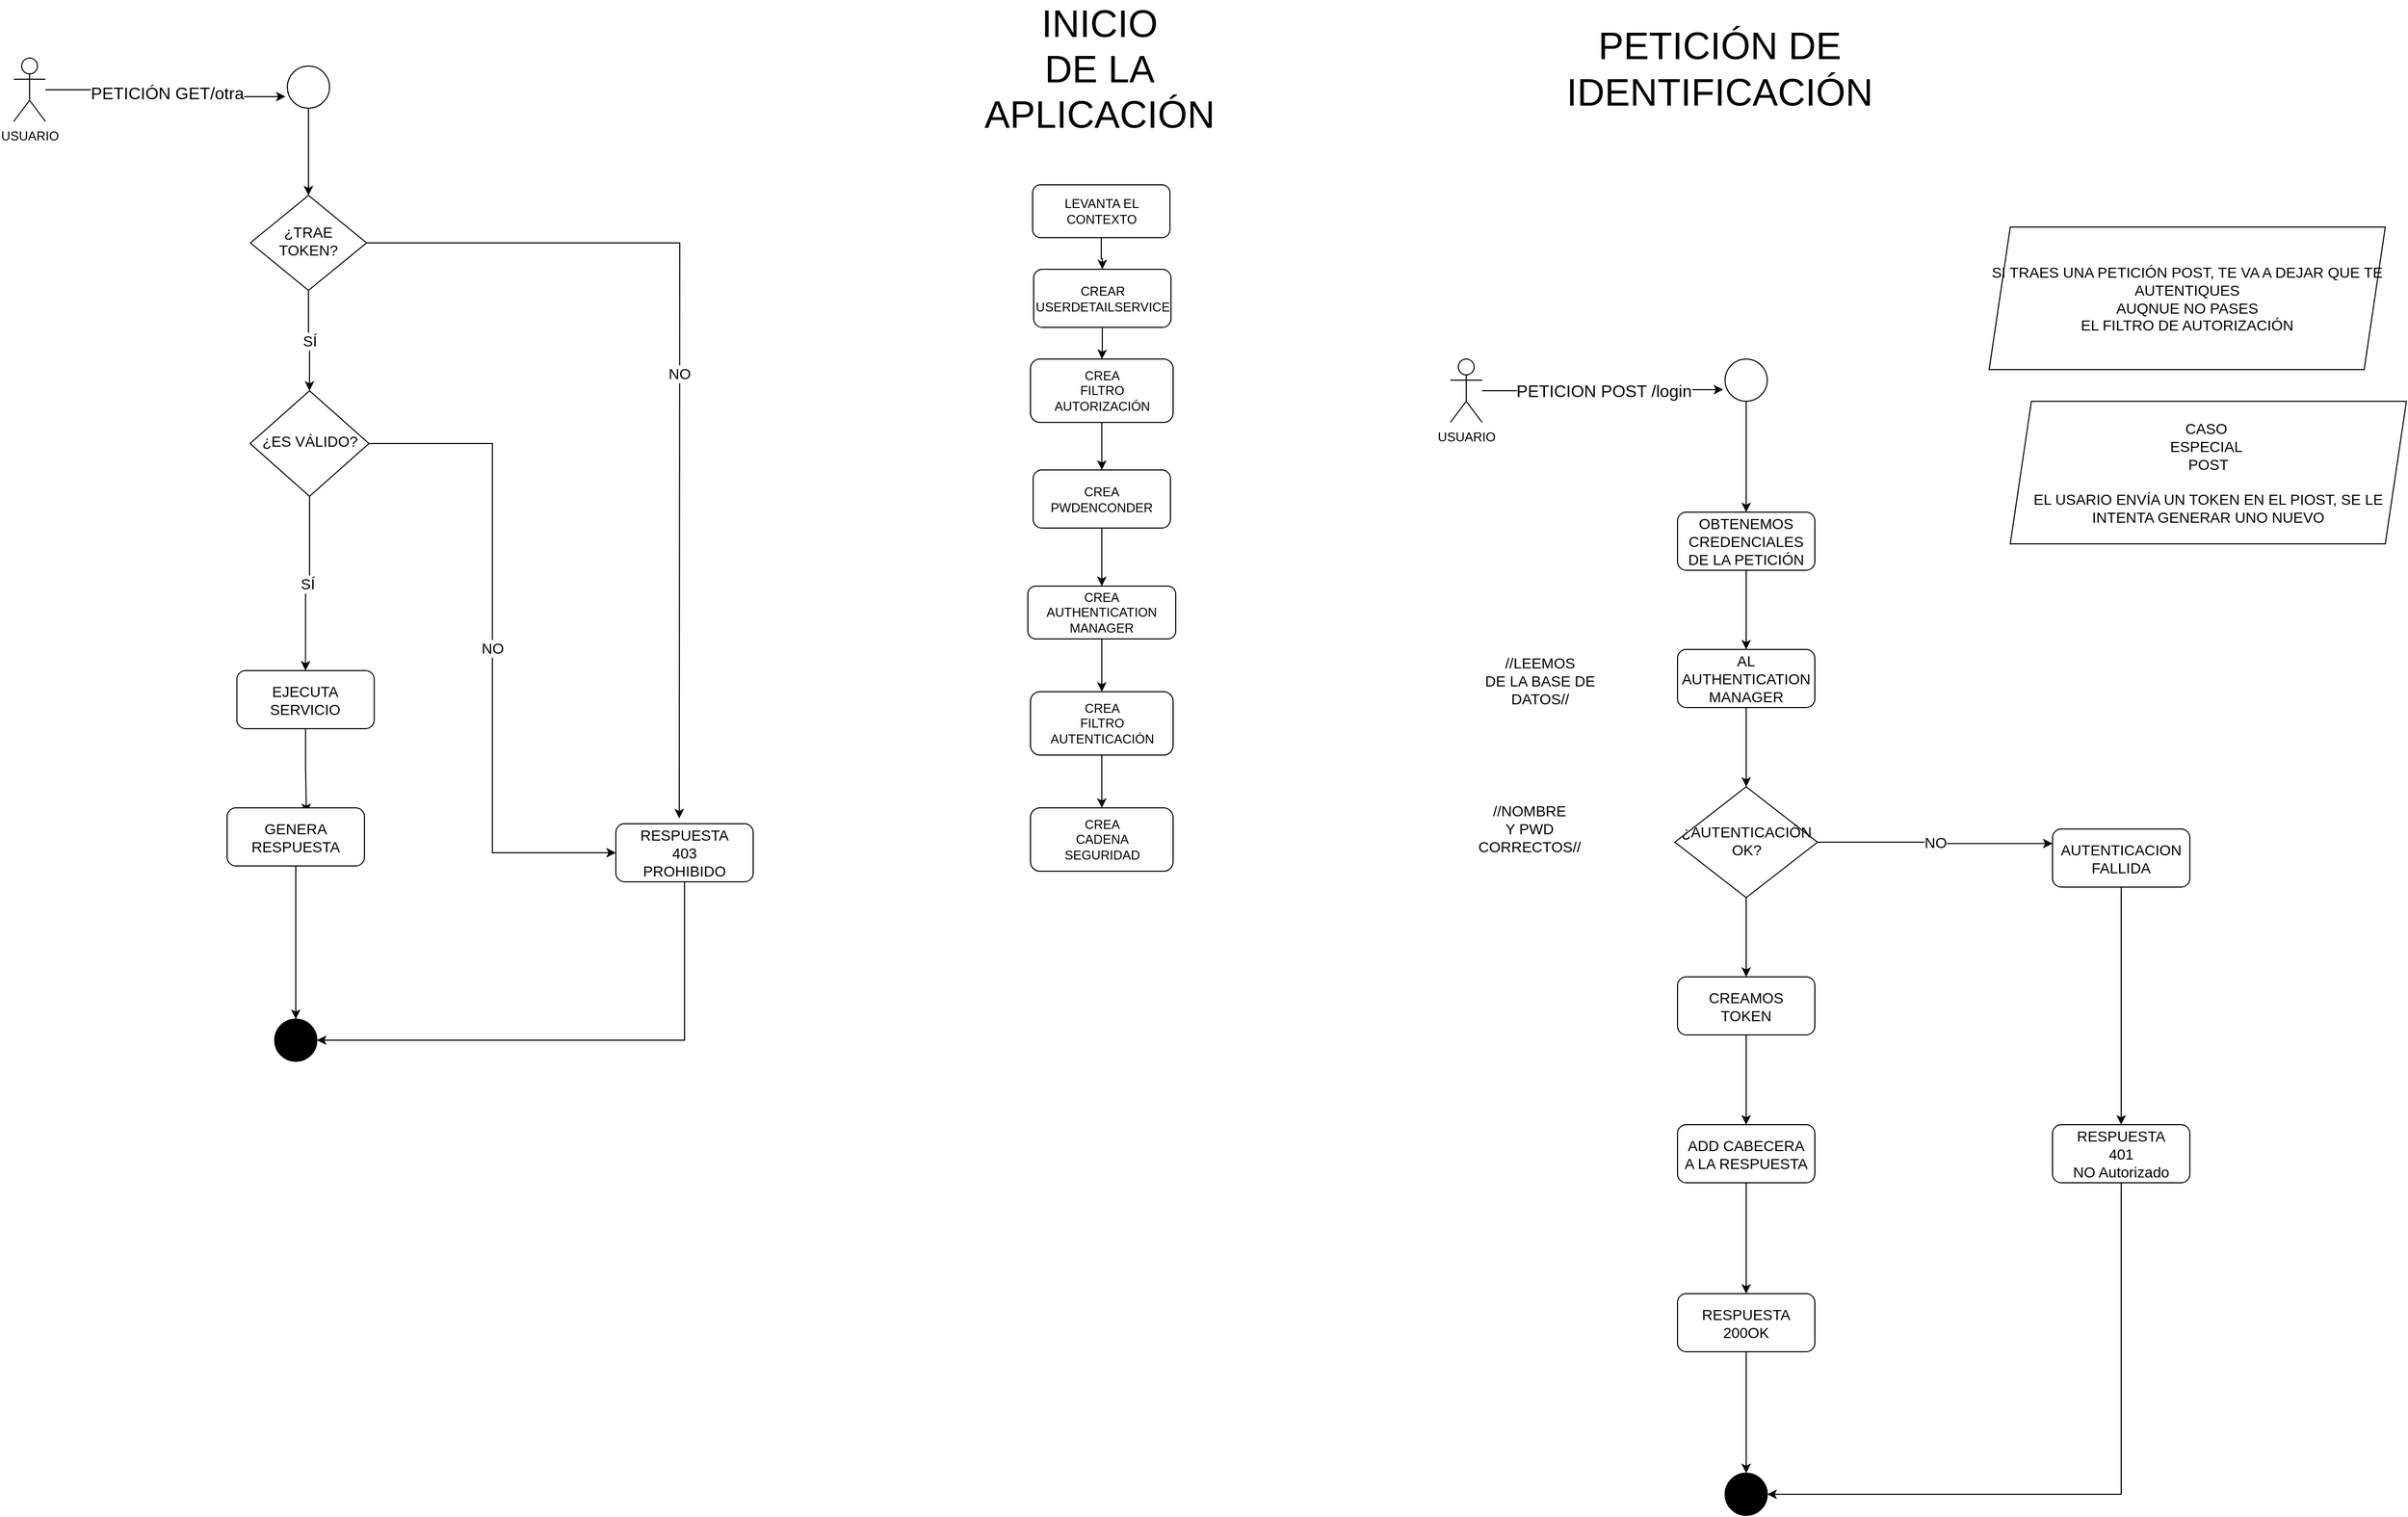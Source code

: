 <mxfile version="14.6.13" type="device"><diagram id="C5RBs43oDa-KdzZeNtuy" name="Page-1"><mxGraphModel dx="4154" dy="1014" grid="1" gridSize="10" guides="1" tooltips="1" connect="1" arrows="1" fold="1" page="1" pageScale="1" pageWidth="827" pageHeight="1169" math="0" shadow="0"><root><mxCell id="WIyWlLk6GJQsqaUBKTNV-0"/><mxCell id="WIyWlLk6GJQsqaUBKTNV-1" parent="WIyWlLk6GJQsqaUBKTNV-0"/><mxCell id="BSHVAsswiCZGyT16zxg1-4" style="edgeStyle=orthogonalEdgeStyle;rounded=0;orthogonalLoop=1;jettySize=auto;html=1;entryX=0.5;entryY=0;entryDx=0;entryDy=0;" edge="1" parent="WIyWlLk6GJQsqaUBKTNV-1" source="WIyWlLk6GJQsqaUBKTNV-3" target="BSHVAsswiCZGyT16zxg1-2"><mxGeometry relative="1" as="geometry"/></mxCell><mxCell id="WIyWlLk6GJQsqaUBKTNV-3" value="LEVANTA EL CONTEXTO" style="rounded=1;whiteSpace=wrap;html=1;fontSize=12;glass=0;strokeWidth=1;shadow=0;" parent="WIyWlLk6GJQsqaUBKTNV-1" vertex="1"><mxGeometry x="-1395.5" y="190" width="130" height="50" as="geometry"/></mxCell><mxCell id="BSHVAsswiCZGyT16zxg1-55" style="edgeStyle=orthogonalEdgeStyle;rounded=0;orthogonalLoop=1;jettySize=auto;html=1;entryX=0.5;entryY=0;entryDx=0;entryDy=0;fontSize=14;fontColor=#000000;" edge="1" parent="WIyWlLk6GJQsqaUBKTNV-1" source="gC-Fvt198vvogCz8ChjG-0" target="BSHVAsswiCZGyT16zxg1-22"><mxGeometry relative="1" as="geometry"/></mxCell><mxCell id="gC-Fvt198vvogCz8ChjG-0" value="" style="ellipse;whiteSpace=wrap;html=1;aspect=fixed;" parent="WIyWlLk6GJQsqaUBKTNV-1" vertex="1"><mxGeometry x="-740" y="355" width="40" height="40" as="geometry"/></mxCell><mxCell id="BSHVAsswiCZGyT16zxg1-16" value="PETICION POST /login" style="edgeStyle=orthogonalEdgeStyle;rounded=0;orthogonalLoop=1;jettySize=auto;html=1;entryX=-0.043;entryY=0.724;entryDx=0;entryDy=0;entryPerimeter=0;fontSize=16;" edge="1" parent="WIyWlLk6GJQsqaUBKTNV-1" source="gC-Fvt198vvogCz8ChjG-1" target="gC-Fvt198vvogCz8ChjG-0"><mxGeometry relative="1" as="geometry"/></mxCell><mxCell id="gC-Fvt198vvogCz8ChjG-1" value="USUARIO" style="shape=umlActor;verticalLabelPosition=bottom;verticalAlign=top;html=1;outlineConnect=0;" parent="WIyWlLk6GJQsqaUBKTNV-1" vertex="1"><mxGeometry x="-1000" y="355" width="30" height="60" as="geometry"/></mxCell><mxCell id="BSHVAsswiCZGyT16zxg1-7" style="edgeStyle=orthogonalEdgeStyle;rounded=0;orthogonalLoop=1;jettySize=auto;html=1;entryX=0.5;entryY=0;entryDx=0;entryDy=0;" edge="1" parent="WIyWlLk6GJQsqaUBKTNV-1" source="BSHVAsswiCZGyT16zxg1-0" target="BSHVAsswiCZGyT16zxg1-1"><mxGeometry relative="1" as="geometry"/></mxCell><mxCell id="BSHVAsswiCZGyT16zxg1-0" value="CREA&lt;br&gt;PWDENCONDER" style="rounded=1;whiteSpace=wrap;html=1;fontSize=12;glass=0;strokeWidth=1;shadow=0;" vertex="1" parent="WIyWlLk6GJQsqaUBKTNV-1"><mxGeometry x="-1395" y="460" width="130" height="55" as="geometry"/></mxCell><mxCell id="BSHVAsswiCZGyT16zxg1-10" style="edgeStyle=orthogonalEdgeStyle;rounded=0;orthogonalLoop=1;jettySize=auto;html=1;entryX=0.5;entryY=0;entryDx=0;entryDy=0;" edge="1" parent="WIyWlLk6GJQsqaUBKTNV-1" source="BSHVAsswiCZGyT16zxg1-1" target="BSHVAsswiCZGyT16zxg1-8"><mxGeometry relative="1" as="geometry"/></mxCell><mxCell id="BSHVAsswiCZGyT16zxg1-1" value="CREA&lt;br&gt;AUTHENTICATION&lt;br&gt;MANAGER" style="rounded=1;whiteSpace=wrap;html=1;fontSize=12;glass=0;strokeWidth=1;shadow=0;" vertex="1" parent="WIyWlLk6GJQsqaUBKTNV-1"><mxGeometry x="-1400" y="570" width="140" height="50" as="geometry"/></mxCell><mxCell id="BSHVAsswiCZGyT16zxg1-5" style="edgeStyle=orthogonalEdgeStyle;rounded=0;orthogonalLoop=1;jettySize=auto;html=1;entryX=0.5;entryY=0;entryDx=0;entryDy=0;" edge="1" parent="WIyWlLk6GJQsqaUBKTNV-1" source="BSHVAsswiCZGyT16zxg1-2" target="BSHVAsswiCZGyT16zxg1-3"><mxGeometry relative="1" as="geometry"/></mxCell><mxCell id="BSHVAsswiCZGyT16zxg1-2" value="CREAR&lt;br&gt;USERDETAILSERVICE" style="rounded=1;whiteSpace=wrap;html=1;fontSize=12;glass=0;strokeWidth=1;shadow=0;" vertex="1" parent="WIyWlLk6GJQsqaUBKTNV-1"><mxGeometry x="-1394.5" y="270" width="130" height="55" as="geometry"/></mxCell><mxCell id="BSHVAsswiCZGyT16zxg1-6" style="edgeStyle=orthogonalEdgeStyle;rounded=0;orthogonalLoop=1;jettySize=auto;html=1;" edge="1" parent="WIyWlLk6GJQsqaUBKTNV-1" source="BSHVAsswiCZGyT16zxg1-3" target="BSHVAsswiCZGyT16zxg1-0"><mxGeometry relative="1" as="geometry"/></mxCell><mxCell id="BSHVAsswiCZGyT16zxg1-3" value="CREA&lt;br&gt;FILTRO&lt;br&gt;AUTORIZACIÓN" style="rounded=1;whiteSpace=wrap;html=1;fontSize=12;glass=0;strokeWidth=1;shadow=0;" vertex="1" parent="WIyWlLk6GJQsqaUBKTNV-1"><mxGeometry x="-1397.5" y="355" width="135" height="60" as="geometry"/></mxCell><mxCell id="BSHVAsswiCZGyT16zxg1-11" style="edgeStyle=orthogonalEdgeStyle;rounded=0;orthogonalLoop=1;jettySize=auto;html=1;" edge="1" parent="WIyWlLk6GJQsqaUBKTNV-1" source="BSHVAsswiCZGyT16zxg1-8" target="BSHVAsswiCZGyT16zxg1-9"><mxGeometry relative="1" as="geometry"/></mxCell><mxCell id="BSHVAsswiCZGyT16zxg1-8" value="CREA&lt;br&gt;FILTRO&lt;br&gt;AUTENTICACIÓN" style="rounded=1;whiteSpace=wrap;html=1;fontSize=12;glass=0;strokeWidth=1;shadow=0;" vertex="1" parent="WIyWlLk6GJQsqaUBKTNV-1"><mxGeometry x="-1397.5" y="670" width="135" height="60" as="geometry"/></mxCell><mxCell id="BSHVAsswiCZGyT16zxg1-9" value="CREA&lt;br&gt;CADENA&lt;br&gt;SEGURIDAD" style="rounded=1;whiteSpace=wrap;html=1;fontSize=12;glass=0;strokeWidth=1;shadow=0;" vertex="1" parent="WIyWlLk6GJQsqaUBKTNV-1"><mxGeometry x="-1397.5" y="780" width="135" height="60" as="geometry"/></mxCell><mxCell id="BSHVAsswiCZGyT16zxg1-12" value="&lt;font style=&quot;font-size: 36px&quot;&gt;INICIO&lt;br&gt;DE LA APLICACIÓN&lt;/font&gt;" style="text;html=1;strokeColor=none;fillColor=none;align=center;verticalAlign=middle;whiteSpace=wrap;rounded=0;" vertex="1" parent="WIyWlLk6GJQsqaUBKTNV-1"><mxGeometry x="-1427.5" y="70" width="190" height="20" as="geometry"/></mxCell><mxCell id="BSHVAsswiCZGyT16zxg1-14" value="&lt;span style=&quot;font-size: 36px&quot;&gt;PETICIÓN DE IDENTIFICACIÓN&lt;/span&gt;" style="text;html=1;strokeColor=none;fillColor=none;align=center;verticalAlign=middle;whiteSpace=wrap;rounded=0;" vertex="1" parent="WIyWlLk6GJQsqaUBKTNV-1"><mxGeometry x="-840" y="70" width="190" height="20" as="geometry"/></mxCell><mxCell id="BSHVAsswiCZGyT16zxg1-32" style="edgeStyle=orthogonalEdgeStyle;rounded=0;orthogonalLoop=1;jettySize=auto;html=1;entryX=0.5;entryY=0;entryDx=0;entryDy=0;fontSize=14;" edge="1" parent="WIyWlLk6GJQsqaUBKTNV-1" source="BSHVAsswiCZGyT16zxg1-22" target="BSHVAsswiCZGyT16zxg1-23"><mxGeometry relative="1" as="geometry"/></mxCell><mxCell id="BSHVAsswiCZGyT16zxg1-22" value="OBTENEMOS&lt;br&gt;CREDENCIALES&lt;br&gt;DE LA PETICIÓN" style="rounded=1;whiteSpace=wrap;html=1;fontSize=14;glass=0;strokeWidth=1;shadow=0;" vertex="1" parent="WIyWlLk6GJQsqaUBKTNV-1"><mxGeometry x="-785" y="500" width="130" height="55" as="geometry"/></mxCell><mxCell id="BSHVAsswiCZGyT16zxg1-33" style="edgeStyle=orthogonalEdgeStyle;rounded=0;orthogonalLoop=1;jettySize=auto;html=1;entryX=0.5;entryY=0;entryDx=0;entryDy=0;fontSize=14;" edge="1" parent="WIyWlLk6GJQsqaUBKTNV-1" source="BSHVAsswiCZGyT16zxg1-23" target="BSHVAsswiCZGyT16zxg1-25"><mxGeometry relative="1" as="geometry"><mxPoint x="-720" y="920" as="targetPoint"/></mxGeometry></mxCell><mxCell id="BSHVAsswiCZGyT16zxg1-23" value="AL&lt;br&gt;AUTHENTICATION&lt;br&gt;MANAGER" style="rounded=1;whiteSpace=wrap;html=1;fontSize=14;glass=0;strokeWidth=1;shadow=0;" vertex="1" parent="WIyWlLk6GJQsqaUBKTNV-1"><mxGeometry x="-785" y="630" width="130" height="55" as="geometry"/></mxCell><mxCell id="BSHVAsswiCZGyT16zxg1-29" value="NO" style="edgeStyle=orthogonalEdgeStyle;rounded=0;orthogonalLoop=1;jettySize=auto;html=1;fontSize=14;entryX=0;entryY=0.25;entryDx=0;entryDy=0;" edge="1" parent="WIyWlLk6GJQsqaUBKTNV-1" source="BSHVAsswiCZGyT16zxg1-25" target="BSHVAsswiCZGyT16zxg1-30"><mxGeometry relative="1" as="geometry"><mxPoint x="-430" y="1075" as="targetPoint"/></mxGeometry></mxCell><mxCell id="BSHVAsswiCZGyT16zxg1-34" style="edgeStyle=orthogonalEdgeStyle;rounded=0;orthogonalLoop=1;jettySize=auto;html=1;entryX=0.5;entryY=0;entryDx=0;entryDy=0;fontSize=14;" edge="1" parent="WIyWlLk6GJQsqaUBKTNV-1" source="BSHVAsswiCZGyT16zxg1-25" target="BSHVAsswiCZGyT16zxg1-27"><mxGeometry relative="1" as="geometry"/></mxCell><mxCell id="BSHVAsswiCZGyT16zxg1-25" value="&lt;span style=&quot;font-size: 14px&quot;&gt;¿AUTENTICACIÓN&lt;br&gt;OK?&lt;br&gt;&lt;/span&gt;" style="rhombus;whiteSpace=wrap;html=1;shadow=0;fontFamily=Helvetica;fontSize=12;align=center;strokeWidth=1;spacing=6;spacingTop=-4;" vertex="1" parent="WIyWlLk6GJQsqaUBKTNV-1"><mxGeometry x="-787.5" y="760" width="135" height="105" as="geometry"/></mxCell><mxCell id="BSHVAsswiCZGyT16zxg1-40" style="edgeStyle=orthogonalEdgeStyle;rounded=0;orthogonalLoop=1;jettySize=auto;html=1;entryX=0.5;entryY=0;entryDx=0;entryDy=0;fontSize=14;fontColor=#000000;" edge="1" parent="WIyWlLk6GJQsqaUBKTNV-1" source="BSHVAsswiCZGyT16zxg1-27" target="BSHVAsswiCZGyT16zxg1-28"><mxGeometry relative="1" as="geometry"/></mxCell><mxCell id="BSHVAsswiCZGyT16zxg1-27" value="CREAMOS&lt;br&gt;TOKEN" style="rounded=1;whiteSpace=wrap;html=1;fontSize=14;glass=0;strokeWidth=1;shadow=0;" vertex="1" parent="WIyWlLk6GJQsqaUBKTNV-1"><mxGeometry x="-785" y="940" width="130" height="55" as="geometry"/></mxCell><mxCell id="BSHVAsswiCZGyT16zxg1-41" style="edgeStyle=orthogonalEdgeStyle;rounded=0;orthogonalLoop=1;jettySize=auto;html=1;entryX=0.5;entryY=0;entryDx=0;entryDy=0;fontSize=14;fontColor=#000000;" edge="1" parent="WIyWlLk6GJQsqaUBKTNV-1" source="BSHVAsswiCZGyT16zxg1-28" target="BSHVAsswiCZGyT16zxg1-39"><mxGeometry relative="1" as="geometry"/></mxCell><mxCell id="BSHVAsswiCZGyT16zxg1-28" value="ADD CABECERA&lt;br&gt;A LA RESPUESTA" style="rounded=1;whiteSpace=wrap;html=1;fontSize=14;glass=0;strokeWidth=1;shadow=0;" vertex="1" parent="WIyWlLk6GJQsqaUBKTNV-1"><mxGeometry x="-785" y="1080" width="130" height="55" as="geometry"/></mxCell><mxCell id="BSHVAsswiCZGyT16zxg1-36" style="edgeStyle=orthogonalEdgeStyle;rounded=0;orthogonalLoop=1;jettySize=auto;html=1;fontSize=14;" edge="1" parent="WIyWlLk6GJQsqaUBKTNV-1" source="BSHVAsswiCZGyT16zxg1-30"><mxGeometry relative="1" as="geometry"><mxPoint x="-365" y="1080" as="targetPoint"/></mxGeometry></mxCell><mxCell id="BSHVAsswiCZGyT16zxg1-30" value="AUTENTICACION&lt;br&gt;FALLIDA" style="rounded=1;whiteSpace=wrap;html=1;fontSize=14;glass=0;strokeWidth=1;shadow=0;" vertex="1" parent="WIyWlLk6GJQsqaUBKTNV-1"><mxGeometry x="-430" y="800" width="130" height="55" as="geometry"/></mxCell><mxCell id="BSHVAsswiCZGyT16zxg1-35" value="" style="ellipse;whiteSpace=wrap;html=1;aspect=fixed;fillColor=#000000;" vertex="1" parent="WIyWlLk6GJQsqaUBKTNV-1"><mxGeometry x="-740" y="1410" width="40" height="40" as="geometry"/></mxCell><mxCell id="BSHVAsswiCZGyT16zxg1-38" style="edgeStyle=orthogonalEdgeStyle;rounded=0;orthogonalLoop=1;jettySize=auto;html=1;entryX=1;entryY=0.5;entryDx=0;entryDy=0;fontSize=14;" edge="1" parent="WIyWlLk6GJQsqaUBKTNV-1" source="BSHVAsswiCZGyT16zxg1-37" target="BSHVAsswiCZGyT16zxg1-35"><mxGeometry relative="1" as="geometry"><Array as="points"><mxPoint x="-365" y="1430"/></Array></mxGeometry></mxCell><mxCell id="BSHVAsswiCZGyT16zxg1-37" value="RESPUESTA&lt;br&gt;401&lt;br&gt;NO Autorizado" style="rounded=1;whiteSpace=wrap;html=1;fontSize=14;glass=0;strokeWidth=1;shadow=0;" vertex="1" parent="WIyWlLk6GJQsqaUBKTNV-1"><mxGeometry x="-430" y="1080" width="130" height="55" as="geometry"/></mxCell><mxCell id="BSHVAsswiCZGyT16zxg1-43" style="edgeStyle=orthogonalEdgeStyle;rounded=0;orthogonalLoop=1;jettySize=auto;html=1;fontSize=14;fontColor=#000000;entryX=0.5;entryY=0;entryDx=0;entryDy=0;" edge="1" parent="WIyWlLk6GJQsqaUBKTNV-1" source="BSHVAsswiCZGyT16zxg1-39" target="BSHVAsswiCZGyT16zxg1-35"><mxGeometry relative="1" as="geometry"><mxPoint x="-720" y="1400" as="targetPoint"/></mxGeometry></mxCell><mxCell id="BSHVAsswiCZGyT16zxg1-39" value="RESPUESTA&lt;br&gt;200OK" style="rounded=1;whiteSpace=wrap;html=1;fontSize=14;glass=0;strokeWidth=1;shadow=0;" vertex="1" parent="WIyWlLk6GJQsqaUBKTNV-1"><mxGeometry x="-785" y="1240" width="130" height="55" as="geometry"/></mxCell><mxCell id="BSHVAsswiCZGyT16zxg1-44" value="//LEEMOS&lt;br&gt;DE LA BASE DE DATOS//" style="text;html=1;strokeColor=none;fillColor=none;align=center;verticalAlign=middle;whiteSpace=wrap;rounded=0;fontSize=14;fontColor=#000000;" vertex="1" parent="WIyWlLk6GJQsqaUBKTNV-1"><mxGeometry x="-970" y="650" width="110" height="20" as="geometry"/></mxCell><mxCell id="BSHVAsswiCZGyT16zxg1-46" value="//NOMBRE&lt;br&gt;Y PWD&lt;br&gt;CORRECTOS//" style="text;html=1;strokeColor=none;fillColor=none;align=center;verticalAlign=middle;whiteSpace=wrap;rounded=0;fontSize=14;fontColor=#000000;" vertex="1" parent="WIyWlLk6GJQsqaUBKTNV-1"><mxGeometry x="-980" y="790" width="110" height="20" as="geometry"/></mxCell><mxCell id="BSHVAsswiCZGyT16zxg1-54" value="CASO&amp;nbsp;&lt;br&gt;ESPECIAL&amp;nbsp;&lt;br&gt;POST&lt;br&gt;&lt;br&gt;EL USARIO ENVÍA UN TOKEN EN EL PIOST, SE LE INTENTA GENERAR UNO NUEVO" style="shape=parallelogram;perimeter=parallelogramPerimeter;whiteSpace=wrap;html=1;fixedSize=1;fontSize=14;fontColor=#000000;fillColor=none;" vertex="1" parent="WIyWlLk6GJQsqaUBKTNV-1"><mxGeometry x="-470" y="395" width="375" height="135" as="geometry"/></mxCell><mxCell id="BSHVAsswiCZGyT16zxg1-56" style="edgeStyle=orthogonalEdgeStyle;rounded=0;orthogonalLoop=1;jettySize=auto;html=1;entryX=0.5;entryY=0;entryDx=0;entryDy=0;fontSize=14;fontColor=#000000;" edge="1" parent="WIyWlLk6GJQsqaUBKTNV-1" source="BSHVAsswiCZGyT16zxg1-57" target="BSHVAsswiCZGyT16zxg1-80"><mxGeometry relative="1" as="geometry"><mxPoint x="-2080" y="215" as="targetPoint"/></mxGeometry></mxCell><mxCell id="BSHVAsswiCZGyT16zxg1-57" value="" style="ellipse;whiteSpace=wrap;html=1;aspect=fixed;" vertex="1" parent="WIyWlLk6GJQsqaUBKTNV-1"><mxGeometry x="-2101" y="77.5" width="40" height="40" as="geometry"/></mxCell><mxCell id="BSHVAsswiCZGyT16zxg1-58" value="PETICIÓN GET/otra" style="edgeStyle=orthogonalEdgeStyle;rounded=0;orthogonalLoop=1;jettySize=auto;html=1;entryX=-0.043;entryY=0.724;entryDx=0;entryDy=0;entryPerimeter=0;fontSize=16;" edge="1" parent="WIyWlLk6GJQsqaUBKTNV-1" source="BSHVAsswiCZGyT16zxg1-59" target="BSHVAsswiCZGyT16zxg1-57"><mxGeometry relative="1" as="geometry"/></mxCell><mxCell id="BSHVAsswiCZGyT16zxg1-59" value="USUARIO" style="shape=umlActor;verticalLabelPosition=bottom;verticalAlign=top;html=1;outlineConnect=0;" vertex="1" parent="WIyWlLk6GJQsqaUBKTNV-1"><mxGeometry x="-2360" y="70" width="30" height="60" as="geometry"/></mxCell><mxCell id="BSHVAsswiCZGyT16zxg1-60" value="SÍ" style="edgeStyle=orthogonalEdgeStyle;rounded=0;orthogonalLoop=1;jettySize=auto;html=1;entryX=0.5;entryY=0;entryDx=0;entryDy=0;fontSize=14;exitX=0.5;exitY=1;exitDx=0;exitDy=0;" edge="1" parent="WIyWlLk6GJQsqaUBKTNV-1" source="BSHVAsswiCZGyT16zxg1-80" target="BSHVAsswiCZGyT16zxg1-66"><mxGeometry relative="1" as="geometry"><mxPoint x="-2080" y="270" as="sourcePoint"/><mxPoint x="-2075" y="360" as="targetPoint"/></mxGeometry></mxCell><mxCell id="BSHVAsswiCZGyT16zxg1-65" value="SÍ" style="edgeStyle=orthogonalEdgeStyle;rounded=0;orthogonalLoop=1;jettySize=auto;html=1;entryX=0.5;entryY=0;entryDx=0;entryDy=0;fontSize=14;" edge="1" parent="WIyWlLk6GJQsqaUBKTNV-1" source="BSHVAsswiCZGyT16zxg1-66" target="BSHVAsswiCZGyT16zxg1-68"><mxGeometry relative="1" as="geometry"/></mxCell><mxCell id="BSHVAsswiCZGyT16zxg1-82" value="NO" style="edgeStyle=orthogonalEdgeStyle;rounded=0;orthogonalLoop=1;jettySize=auto;html=1;entryX=0;entryY=0.5;entryDx=0;entryDy=0;fontSize=14;fontColor=#000000;" edge="1" parent="WIyWlLk6GJQsqaUBKTNV-1" source="BSHVAsswiCZGyT16zxg1-66" target="BSHVAsswiCZGyT16zxg1-75"><mxGeometry relative="1" as="geometry"/></mxCell><mxCell id="BSHVAsswiCZGyT16zxg1-66" value="&lt;span style=&quot;font-size: 14px&quot;&gt;¿ES VÁLIDO?&lt;br&gt;&lt;/span&gt;" style="rhombus;whiteSpace=wrap;html=1;shadow=0;fontFamily=Helvetica;fontSize=12;align=center;strokeWidth=1;spacing=6;spacingTop=-4;" vertex="1" parent="WIyWlLk6GJQsqaUBKTNV-1"><mxGeometry x="-2136.25" y="385" width="112.5" height="100" as="geometry"/></mxCell><mxCell id="BSHVAsswiCZGyT16zxg1-83" style="edgeStyle=orthogonalEdgeStyle;rounded=0;orthogonalLoop=1;jettySize=auto;html=1;entryX=0.577;entryY=0.091;entryDx=0;entryDy=0;entryPerimeter=0;fontSize=14;fontColor=#000000;" edge="1" parent="WIyWlLk6GJQsqaUBKTNV-1" source="BSHVAsswiCZGyT16zxg1-68" target="BSHVAsswiCZGyT16zxg1-77"><mxGeometry relative="1" as="geometry"/></mxCell><mxCell id="BSHVAsswiCZGyT16zxg1-68" value="EJECUTA&lt;br&gt;SERVICIO" style="rounded=1;whiteSpace=wrap;html=1;fontSize=14;glass=0;strokeWidth=1;shadow=0;" vertex="1" parent="WIyWlLk6GJQsqaUBKTNV-1"><mxGeometry x="-2148.75" y="650" width="130" height="55" as="geometry"/></mxCell><mxCell id="BSHVAsswiCZGyT16zxg1-73" value="" style="ellipse;whiteSpace=wrap;html=1;aspect=fixed;fillColor=#000000;" vertex="1" parent="WIyWlLk6GJQsqaUBKTNV-1"><mxGeometry x="-2113" y="980" width="40" height="40" as="geometry"/></mxCell><mxCell id="BSHVAsswiCZGyT16zxg1-74" style="edgeStyle=orthogonalEdgeStyle;rounded=0;orthogonalLoop=1;jettySize=auto;html=1;entryX=1;entryY=0.5;entryDx=0;entryDy=0;fontSize=14;" edge="1" parent="WIyWlLk6GJQsqaUBKTNV-1" source="BSHVAsswiCZGyT16zxg1-75" target="BSHVAsswiCZGyT16zxg1-73"><mxGeometry relative="1" as="geometry"><Array as="points"><mxPoint x="-1725" y="1000"/></Array></mxGeometry></mxCell><mxCell id="BSHVAsswiCZGyT16zxg1-75" value="RESPUESTA&lt;br&gt;403&lt;br&gt;PROHIBIDO" style="rounded=1;whiteSpace=wrap;html=1;fontSize=14;glass=0;strokeWidth=1;shadow=0;" vertex="1" parent="WIyWlLk6GJQsqaUBKTNV-1"><mxGeometry x="-1790" y="795" width="130" height="55" as="geometry"/></mxCell><mxCell id="BSHVAsswiCZGyT16zxg1-76" style="edgeStyle=orthogonalEdgeStyle;rounded=0;orthogonalLoop=1;jettySize=auto;html=1;fontSize=14;fontColor=#000000;entryX=0.5;entryY=0;entryDx=0;entryDy=0;" edge="1" parent="WIyWlLk6GJQsqaUBKTNV-1" source="BSHVAsswiCZGyT16zxg1-77" target="BSHVAsswiCZGyT16zxg1-73"><mxGeometry relative="1" as="geometry"><mxPoint x="-2080" y="1115" as="targetPoint"/></mxGeometry></mxCell><mxCell id="BSHVAsswiCZGyT16zxg1-77" value="GENERA&lt;br&gt;RESPUESTA" style="rounded=1;whiteSpace=wrap;html=1;fontSize=14;glass=0;strokeWidth=1;shadow=0;" vertex="1" parent="WIyWlLk6GJQsqaUBKTNV-1"><mxGeometry x="-2158" y="780" width="130" height="55" as="geometry"/></mxCell><mxCell id="BSHVAsswiCZGyT16zxg1-81" value="NO" style="edgeStyle=orthogonalEdgeStyle;rounded=0;orthogonalLoop=1;jettySize=auto;html=1;fontSize=14;fontColor=#000000;" edge="1" parent="WIyWlLk6GJQsqaUBKTNV-1" source="BSHVAsswiCZGyT16zxg1-80"><mxGeometry relative="1" as="geometry"><mxPoint x="-1730" y="790" as="targetPoint"/></mxGeometry></mxCell><mxCell id="BSHVAsswiCZGyT16zxg1-80" value="&lt;span style=&quot;font-size: 14px&quot;&gt;¿TRAE&lt;br&gt;TOKEN?&lt;br&gt;&lt;/span&gt;" style="rhombus;whiteSpace=wrap;html=1;shadow=0;fontFamily=Helvetica;fontSize=12;align=center;strokeWidth=1;spacing=6;spacingTop=-4;" vertex="1" parent="WIyWlLk6GJQsqaUBKTNV-1"><mxGeometry x="-2136" y="200" width="110" height="90" as="geometry"/></mxCell><mxCell id="BSHVAsswiCZGyT16zxg1-85" value="SI TRAES UNA PETICIÓN POST, TE VA A DEJAR QUE TE AUTENTIQUES&lt;br&gt;AUQNUE NO PASES&lt;br&gt;EL FILTRO DE AUTORIZACIÓN" style="shape=parallelogram;perimeter=parallelogramPerimeter;whiteSpace=wrap;html=1;fixedSize=1;fontSize=14;fontColor=#000000;fillColor=none;" vertex="1" parent="WIyWlLk6GJQsqaUBKTNV-1"><mxGeometry x="-490" y="230" width="375" height="135" as="geometry"/></mxCell></root></mxGraphModel></diagram></mxfile>
